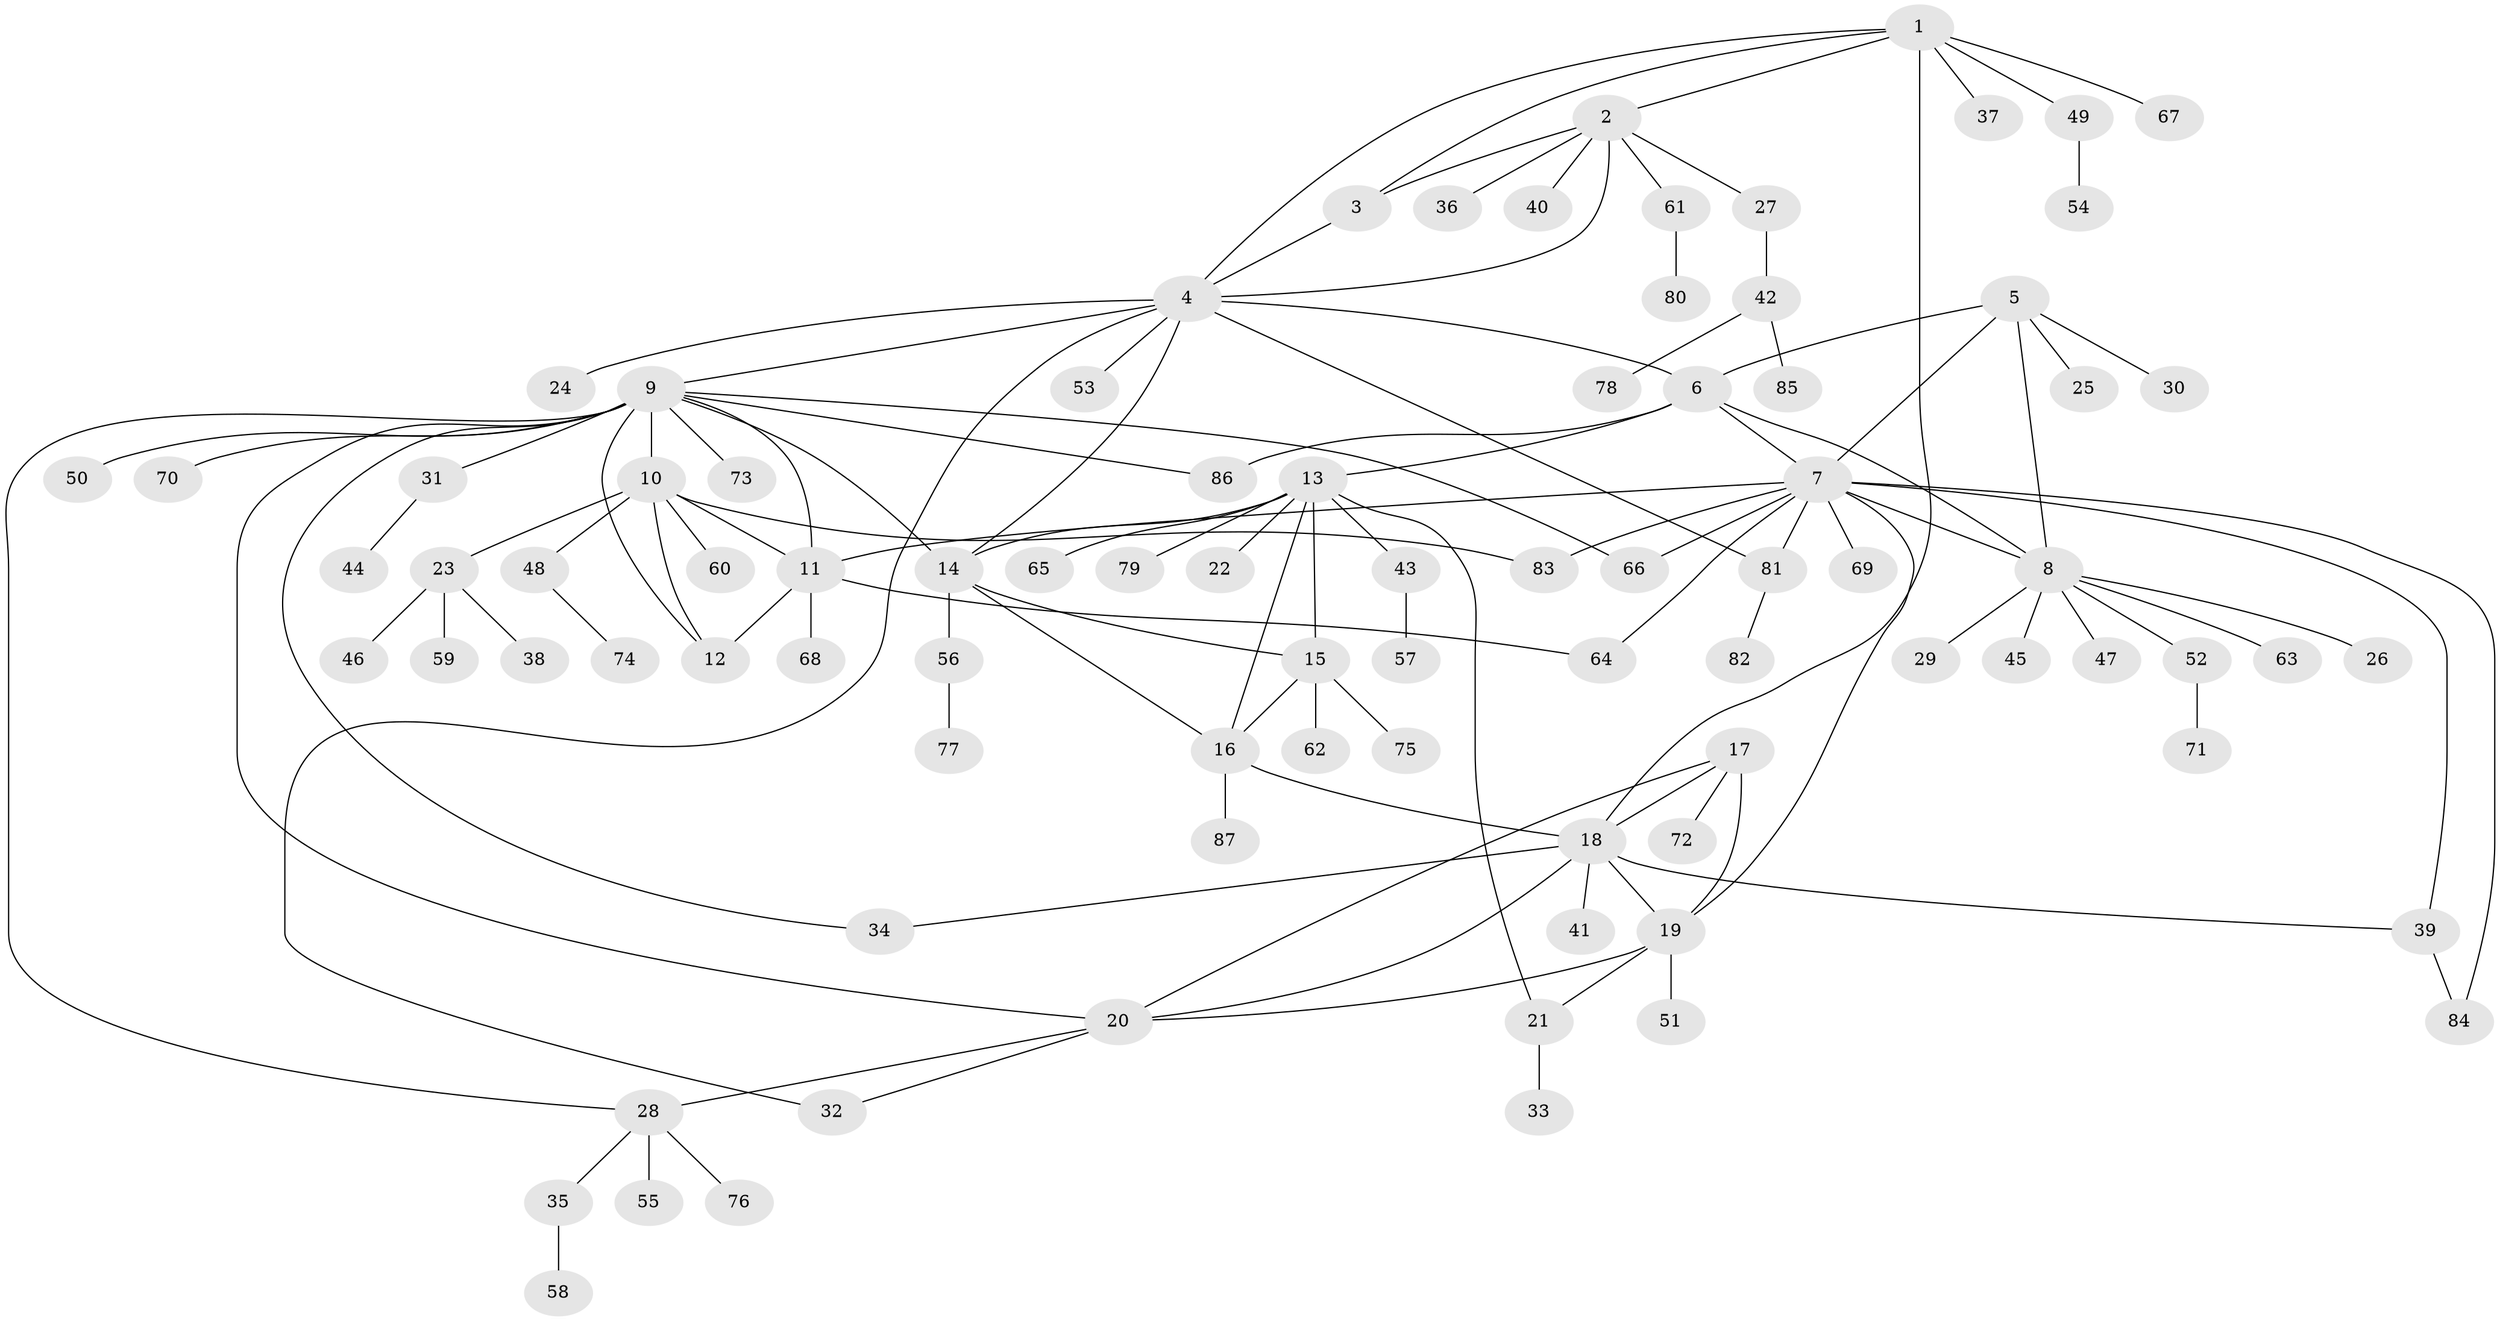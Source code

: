 // Generated by graph-tools (version 1.1) at 2025/15/03/09/25 04:15:45]
// undirected, 87 vertices, 118 edges
graph export_dot {
graph [start="1"]
  node [color=gray90,style=filled];
  1;
  2;
  3;
  4;
  5;
  6;
  7;
  8;
  9;
  10;
  11;
  12;
  13;
  14;
  15;
  16;
  17;
  18;
  19;
  20;
  21;
  22;
  23;
  24;
  25;
  26;
  27;
  28;
  29;
  30;
  31;
  32;
  33;
  34;
  35;
  36;
  37;
  38;
  39;
  40;
  41;
  42;
  43;
  44;
  45;
  46;
  47;
  48;
  49;
  50;
  51;
  52;
  53;
  54;
  55;
  56;
  57;
  58;
  59;
  60;
  61;
  62;
  63;
  64;
  65;
  66;
  67;
  68;
  69;
  70;
  71;
  72;
  73;
  74;
  75;
  76;
  77;
  78;
  79;
  80;
  81;
  82;
  83;
  84;
  85;
  86;
  87;
  1 -- 2;
  1 -- 3;
  1 -- 4;
  1 -- 18;
  1 -- 37;
  1 -- 49;
  1 -- 67;
  2 -- 3;
  2 -- 4;
  2 -- 27;
  2 -- 36;
  2 -- 40;
  2 -- 61;
  3 -- 4;
  4 -- 6;
  4 -- 9;
  4 -- 14;
  4 -- 24;
  4 -- 32;
  4 -- 53;
  4 -- 81;
  5 -- 6;
  5 -- 7;
  5 -- 8;
  5 -- 25;
  5 -- 30;
  6 -- 7;
  6 -- 8;
  6 -- 13;
  6 -- 86;
  7 -- 8;
  7 -- 11;
  7 -- 19;
  7 -- 39;
  7 -- 64;
  7 -- 66;
  7 -- 69;
  7 -- 81;
  7 -- 83;
  7 -- 84;
  8 -- 26;
  8 -- 29;
  8 -- 45;
  8 -- 47;
  8 -- 52;
  8 -- 63;
  9 -- 10;
  9 -- 11;
  9 -- 12;
  9 -- 14;
  9 -- 20;
  9 -- 28;
  9 -- 31;
  9 -- 34;
  9 -- 50;
  9 -- 66;
  9 -- 70;
  9 -- 73;
  9 -- 86;
  10 -- 11;
  10 -- 12;
  10 -- 23;
  10 -- 48;
  10 -- 60;
  10 -- 83;
  11 -- 12;
  11 -- 64;
  11 -- 68;
  13 -- 14;
  13 -- 15;
  13 -- 16;
  13 -- 21;
  13 -- 22;
  13 -- 43;
  13 -- 65;
  13 -- 79;
  14 -- 15;
  14 -- 16;
  14 -- 56;
  15 -- 16;
  15 -- 62;
  15 -- 75;
  16 -- 18;
  16 -- 87;
  17 -- 18;
  17 -- 19;
  17 -- 20;
  17 -- 72;
  18 -- 19;
  18 -- 20;
  18 -- 34;
  18 -- 39;
  18 -- 41;
  19 -- 20;
  19 -- 21;
  19 -- 51;
  20 -- 28;
  20 -- 32;
  21 -- 33;
  23 -- 38;
  23 -- 46;
  23 -- 59;
  27 -- 42;
  28 -- 35;
  28 -- 55;
  28 -- 76;
  31 -- 44;
  35 -- 58;
  39 -- 84;
  42 -- 78;
  42 -- 85;
  43 -- 57;
  48 -- 74;
  49 -- 54;
  52 -- 71;
  56 -- 77;
  61 -- 80;
  81 -- 82;
}
